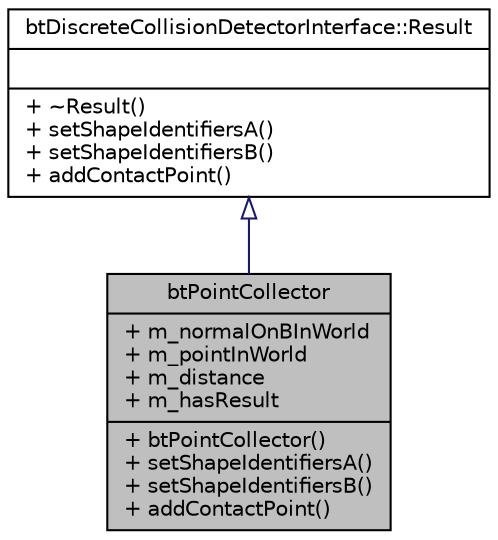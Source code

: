 digraph G
{
  edge [fontname="Helvetica",fontsize="10",labelfontname="Helvetica",labelfontsize="10"];
  node [fontname="Helvetica",fontsize="10",shape=record];
  Node1 [label="{btPointCollector\n|+ m_normalOnBInWorld\l+ m_pointInWorld\l+ m_distance\l+ m_hasResult\l|+ btPointCollector()\l+ setShapeIdentifiersA()\l+ setShapeIdentifiersB()\l+ addContactPoint()\l}",height=0.2,width=0.4,color="black", fillcolor="grey75", style="filled" fontcolor="black"];
  Node2 -> Node1 [dir=back,color="midnightblue",fontsize="10",style="solid",arrowtail="empty",fontname="Helvetica"];
  Node2 [label="{btDiscreteCollisionDetectorInterface::Result\n||+ ~Result()\l+ setShapeIdentifiersA()\l+ setShapeIdentifiersB()\l+ addContactPoint()\l}",height=0.2,width=0.4,color="black", fillcolor="white", style="filled",URL="$d6/d9c/structbtDiscreteCollisionDetectorInterface_1_1Result.html"];
}
